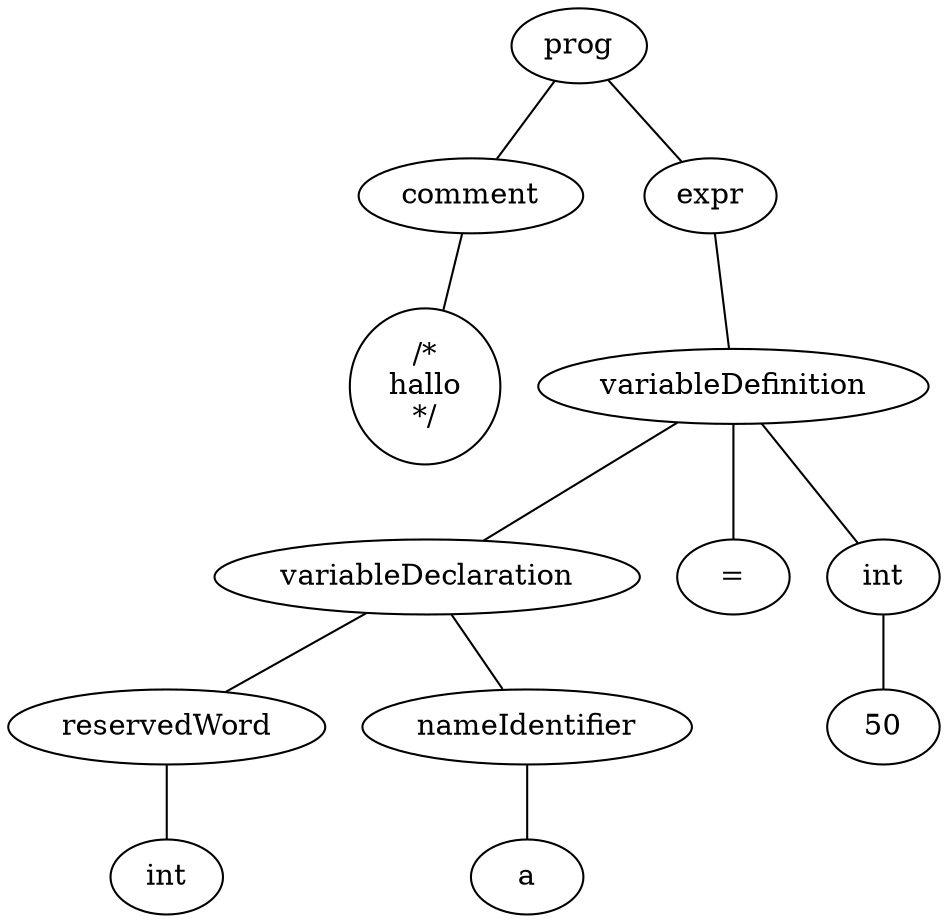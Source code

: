 graph ast { 
<AST.AST object at 0x7f7803e51a90>[label="prog"] 
<AST.AST object at 0x7f7803e51580>[label="comment"] 
<AST.AST object at 0x7f7803e518b0>[label="/*
hallo
*/"] 
<AST.AST object at 0x7f7803e51130>[label="expr"] 
<AST.AST object at 0x7f7803e58c10>[label="variableDefinition"] 
<AST.AST object at 0x7f7803e586d0>[label="variableDeclaration"] 
<AST.AST object at 0x7f7803e58850>[label="reservedWord"] 
<AST.AST object at 0x7f7803e58c40>[label="int"] 
<AST.AST object at 0x7f7803e43220>[label="nameIdentifier"] 
<AST.AST object at 0x7f7803e43f40>[label="a"] 
<AST.AST object at 0x7f7803e58dc0>[label="="] 
<AST.AST object at 0x7f7803e35850>[label="int"] 
<AST.AST object at 0x7f7803e35640>[label="50"] 
<AST.AST object at 0x7f7803e51a90> -- <AST.AST object at 0x7f7803e51580>
<AST.AST object at 0x7f7803e51580> -- <AST.AST object at 0x7f7803e518b0>
<AST.AST object at 0x7f7803e51a90> -- <AST.AST object at 0x7f7803e51130>
<AST.AST object at 0x7f7803e51130> -- <AST.AST object at 0x7f7803e58c10>
<AST.AST object at 0x7f7803e58c10> -- <AST.AST object at 0x7f7803e586d0>
<AST.AST object at 0x7f7803e586d0> -- <AST.AST object at 0x7f7803e58850>
<AST.AST object at 0x7f7803e58850> -- <AST.AST object at 0x7f7803e58c40>
<AST.AST object at 0x7f7803e586d0> -- <AST.AST object at 0x7f7803e43220>
<AST.AST object at 0x7f7803e43220> -- <AST.AST object at 0x7f7803e43f40>
<AST.AST object at 0x7f7803e58c10> -- <AST.AST object at 0x7f7803e58dc0>
<AST.AST object at 0x7f7803e58c10> -- <AST.AST object at 0x7f7803e35850>
<AST.AST object at 0x7f7803e35850> -- <AST.AST object at 0x7f7803e35640>
}